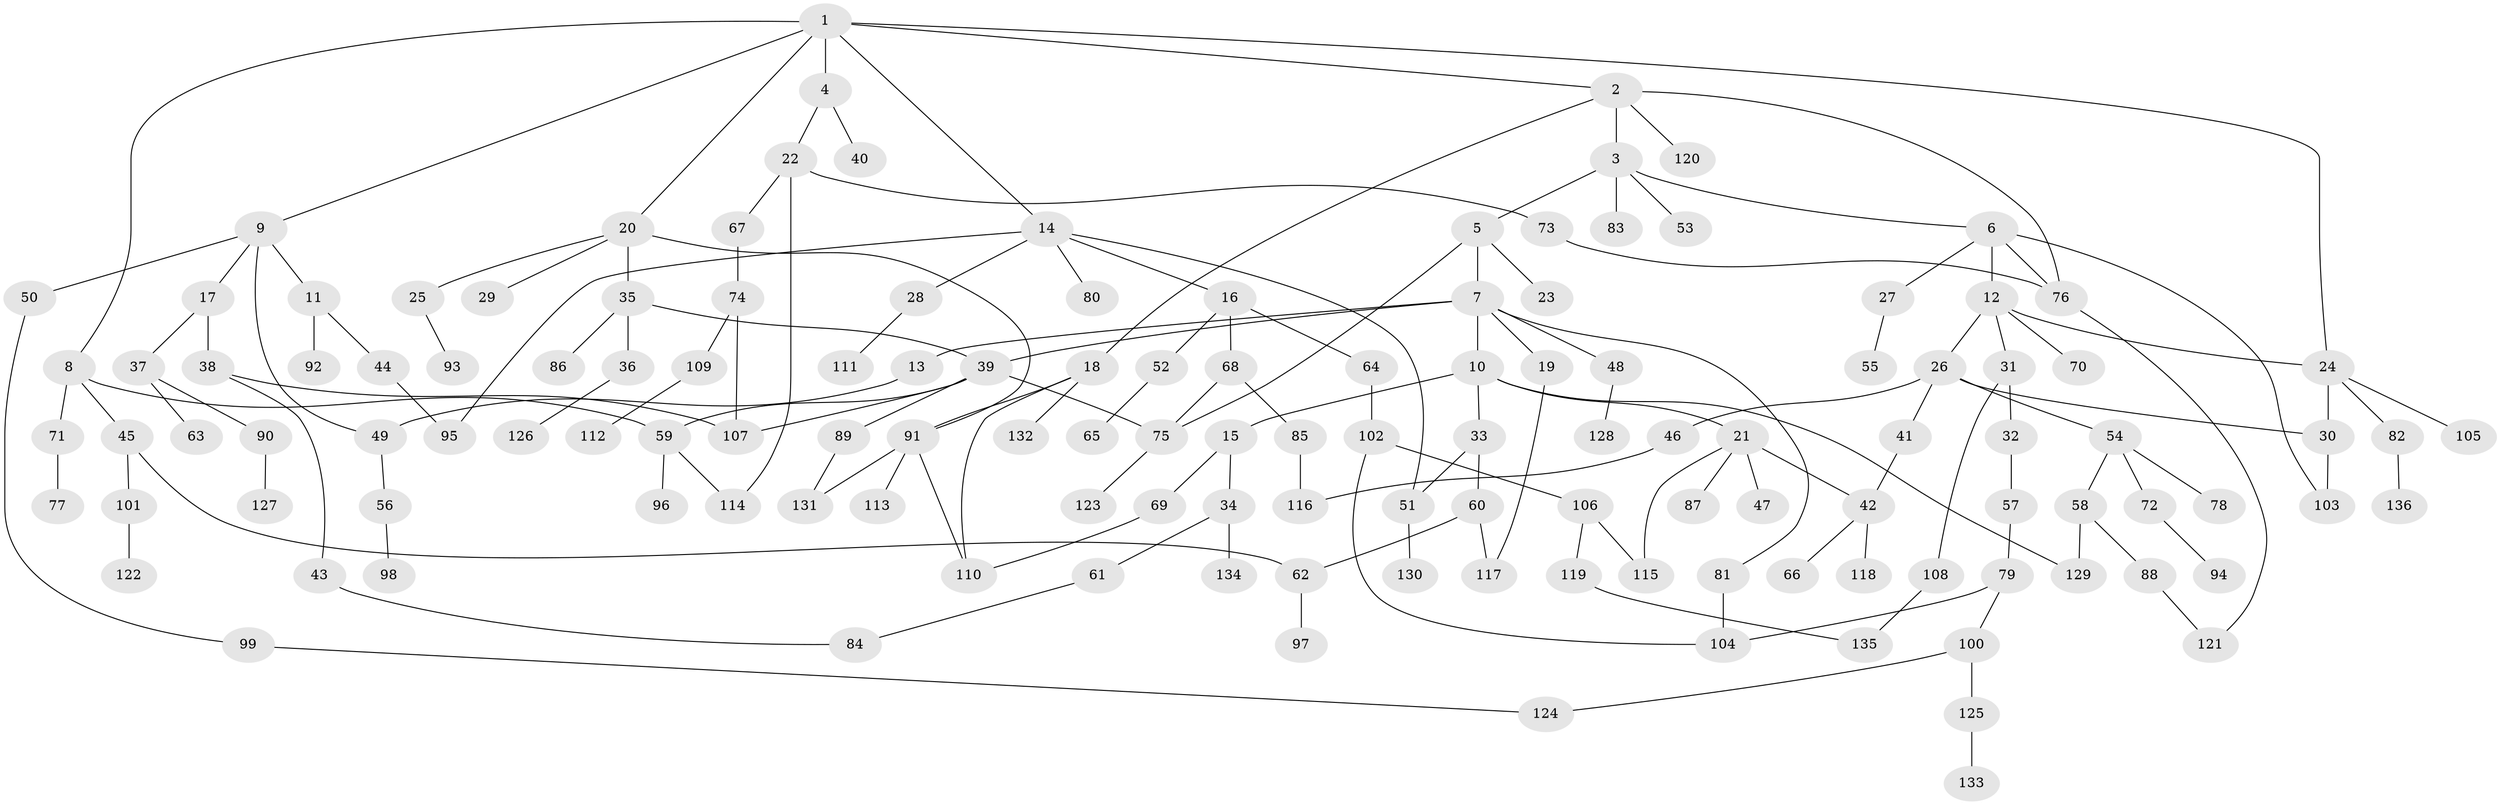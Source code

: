 // coarse degree distribution, {11: 0.010526315789473684, 6: 0.05263157894736842, 7: 0.05263157894736842, 2: 0.29473684210526313, 4: 0.08421052631578947, 3: 0.1368421052631579, 1: 0.3473684210526316, 5: 0.021052631578947368}
// Generated by graph-tools (version 1.1) at 2025/23/03/03/25 07:23:33]
// undirected, 136 vertices, 166 edges
graph export_dot {
graph [start="1"]
  node [color=gray90,style=filled];
  1;
  2;
  3;
  4;
  5;
  6;
  7;
  8;
  9;
  10;
  11;
  12;
  13;
  14;
  15;
  16;
  17;
  18;
  19;
  20;
  21;
  22;
  23;
  24;
  25;
  26;
  27;
  28;
  29;
  30;
  31;
  32;
  33;
  34;
  35;
  36;
  37;
  38;
  39;
  40;
  41;
  42;
  43;
  44;
  45;
  46;
  47;
  48;
  49;
  50;
  51;
  52;
  53;
  54;
  55;
  56;
  57;
  58;
  59;
  60;
  61;
  62;
  63;
  64;
  65;
  66;
  67;
  68;
  69;
  70;
  71;
  72;
  73;
  74;
  75;
  76;
  77;
  78;
  79;
  80;
  81;
  82;
  83;
  84;
  85;
  86;
  87;
  88;
  89;
  90;
  91;
  92;
  93;
  94;
  95;
  96;
  97;
  98;
  99;
  100;
  101;
  102;
  103;
  104;
  105;
  106;
  107;
  108;
  109;
  110;
  111;
  112;
  113;
  114;
  115;
  116;
  117;
  118;
  119;
  120;
  121;
  122;
  123;
  124;
  125;
  126;
  127;
  128;
  129;
  130;
  131;
  132;
  133;
  134;
  135;
  136;
  1 -- 2;
  1 -- 4;
  1 -- 8;
  1 -- 9;
  1 -- 14;
  1 -- 20;
  1 -- 24;
  2 -- 3;
  2 -- 18;
  2 -- 76;
  2 -- 120;
  3 -- 5;
  3 -- 6;
  3 -- 53;
  3 -- 83;
  4 -- 22;
  4 -- 40;
  5 -- 7;
  5 -- 23;
  5 -- 75;
  6 -- 12;
  6 -- 27;
  6 -- 76;
  6 -- 103;
  7 -- 10;
  7 -- 13;
  7 -- 19;
  7 -- 39;
  7 -- 48;
  7 -- 81;
  8 -- 45;
  8 -- 59;
  8 -- 71;
  9 -- 11;
  9 -- 17;
  9 -- 49;
  9 -- 50;
  10 -- 15;
  10 -- 21;
  10 -- 33;
  10 -- 129;
  11 -- 44;
  11 -- 92;
  12 -- 26;
  12 -- 31;
  12 -- 70;
  12 -- 24;
  13 -- 49;
  14 -- 16;
  14 -- 28;
  14 -- 51;
  14 -- 80;
  14 -- 95;
  15 -- 34;
  15 -- 69;
  16 -- 52;
  16 -- 64;
  16 -- 68;
  17 -- 37;
  17 -- 38;
  18 -- 132;
  18 -- 110;
  18 -- 91;
  19 -- 117;
  20 -- 25;
  20 -- 29;
  20 -- 35;
  20 -- 91;
  21 -- 47;
  21 -- 87;
  21 -- 115;
  21 -- 42;
  22 -- 67;
  22 -- 73;
  22 -- 114;
  24 -- 82;
  24 -- 105;
  24 -- 30;
  25 -- 93;
  26 -- 30;
  26 -- 41;
  26 -- 46;
  26 -- 54;
  27 -- 55;
  28 -- 111;
  30 -- 103;
  31 -- 32;
  31 -- 108;
  32 -- 57;
  33 -- 60;
  33 -- 51;
  34 -- 61;
  34 -- 134;
  35 -- 36;
  35 -- 86;
  35 -- 39;
  36 -- 126;
  37 -- 63;
  37 -- 90;
  38 -- 43;
  38 -- 107;
  39 -- 89;
  39 -- 75;
  39 -- 59;
  39 -- 107;
  41 -- 42;
  42 -- 66;
  42 -- 118;
  43 -- 84;
  44 -- 95;
  45 -- 62;
  45 -- 101;
  46 -- 116;
  48 -- 128;
  49 -- 56;
  50 -- 99;
  51 -- 130;
  52 -- 65;
  54 -- 58;
  54 -- 72;
  54 -- 78;
  56 -- 98;
  57 -- 79;
  58 -- 88;
  58 -- 129;
  59 -- 96;
  59 -- 114;
  60 -- 117;
  60 -- 62;
  61 -- 84;
  62 -- 97;
  64 -- 102;
  67 -- 74;
  68 -- 75;
  68 -- 85;
  69 -- 110;
  71 -- 77;
  72 -- 94;
  73 -- 76;
  74 -- 107;
  74 -- 109;
  75 -- 123;
  76 -- 121;
  79 -- 100;
  79 -- 104;
  81 -- 104;
  82 -- 136;
  85 -- 116;
  88 -- 121;
  89 -- 131;
  90 -- 127;
  91 -- 110;
  91 -- 113;
  91 -- 131;
  99 -- 124;
  100 -- 124;
  100 -- 125;
  101 -- 122;
  102 -- 106;
  102 -- 104;
  106 -- 119;
  106 -- 115;
  108 -- 135;
  109 -- 112;
  119 -- 135;
  125 -- 133;
}

